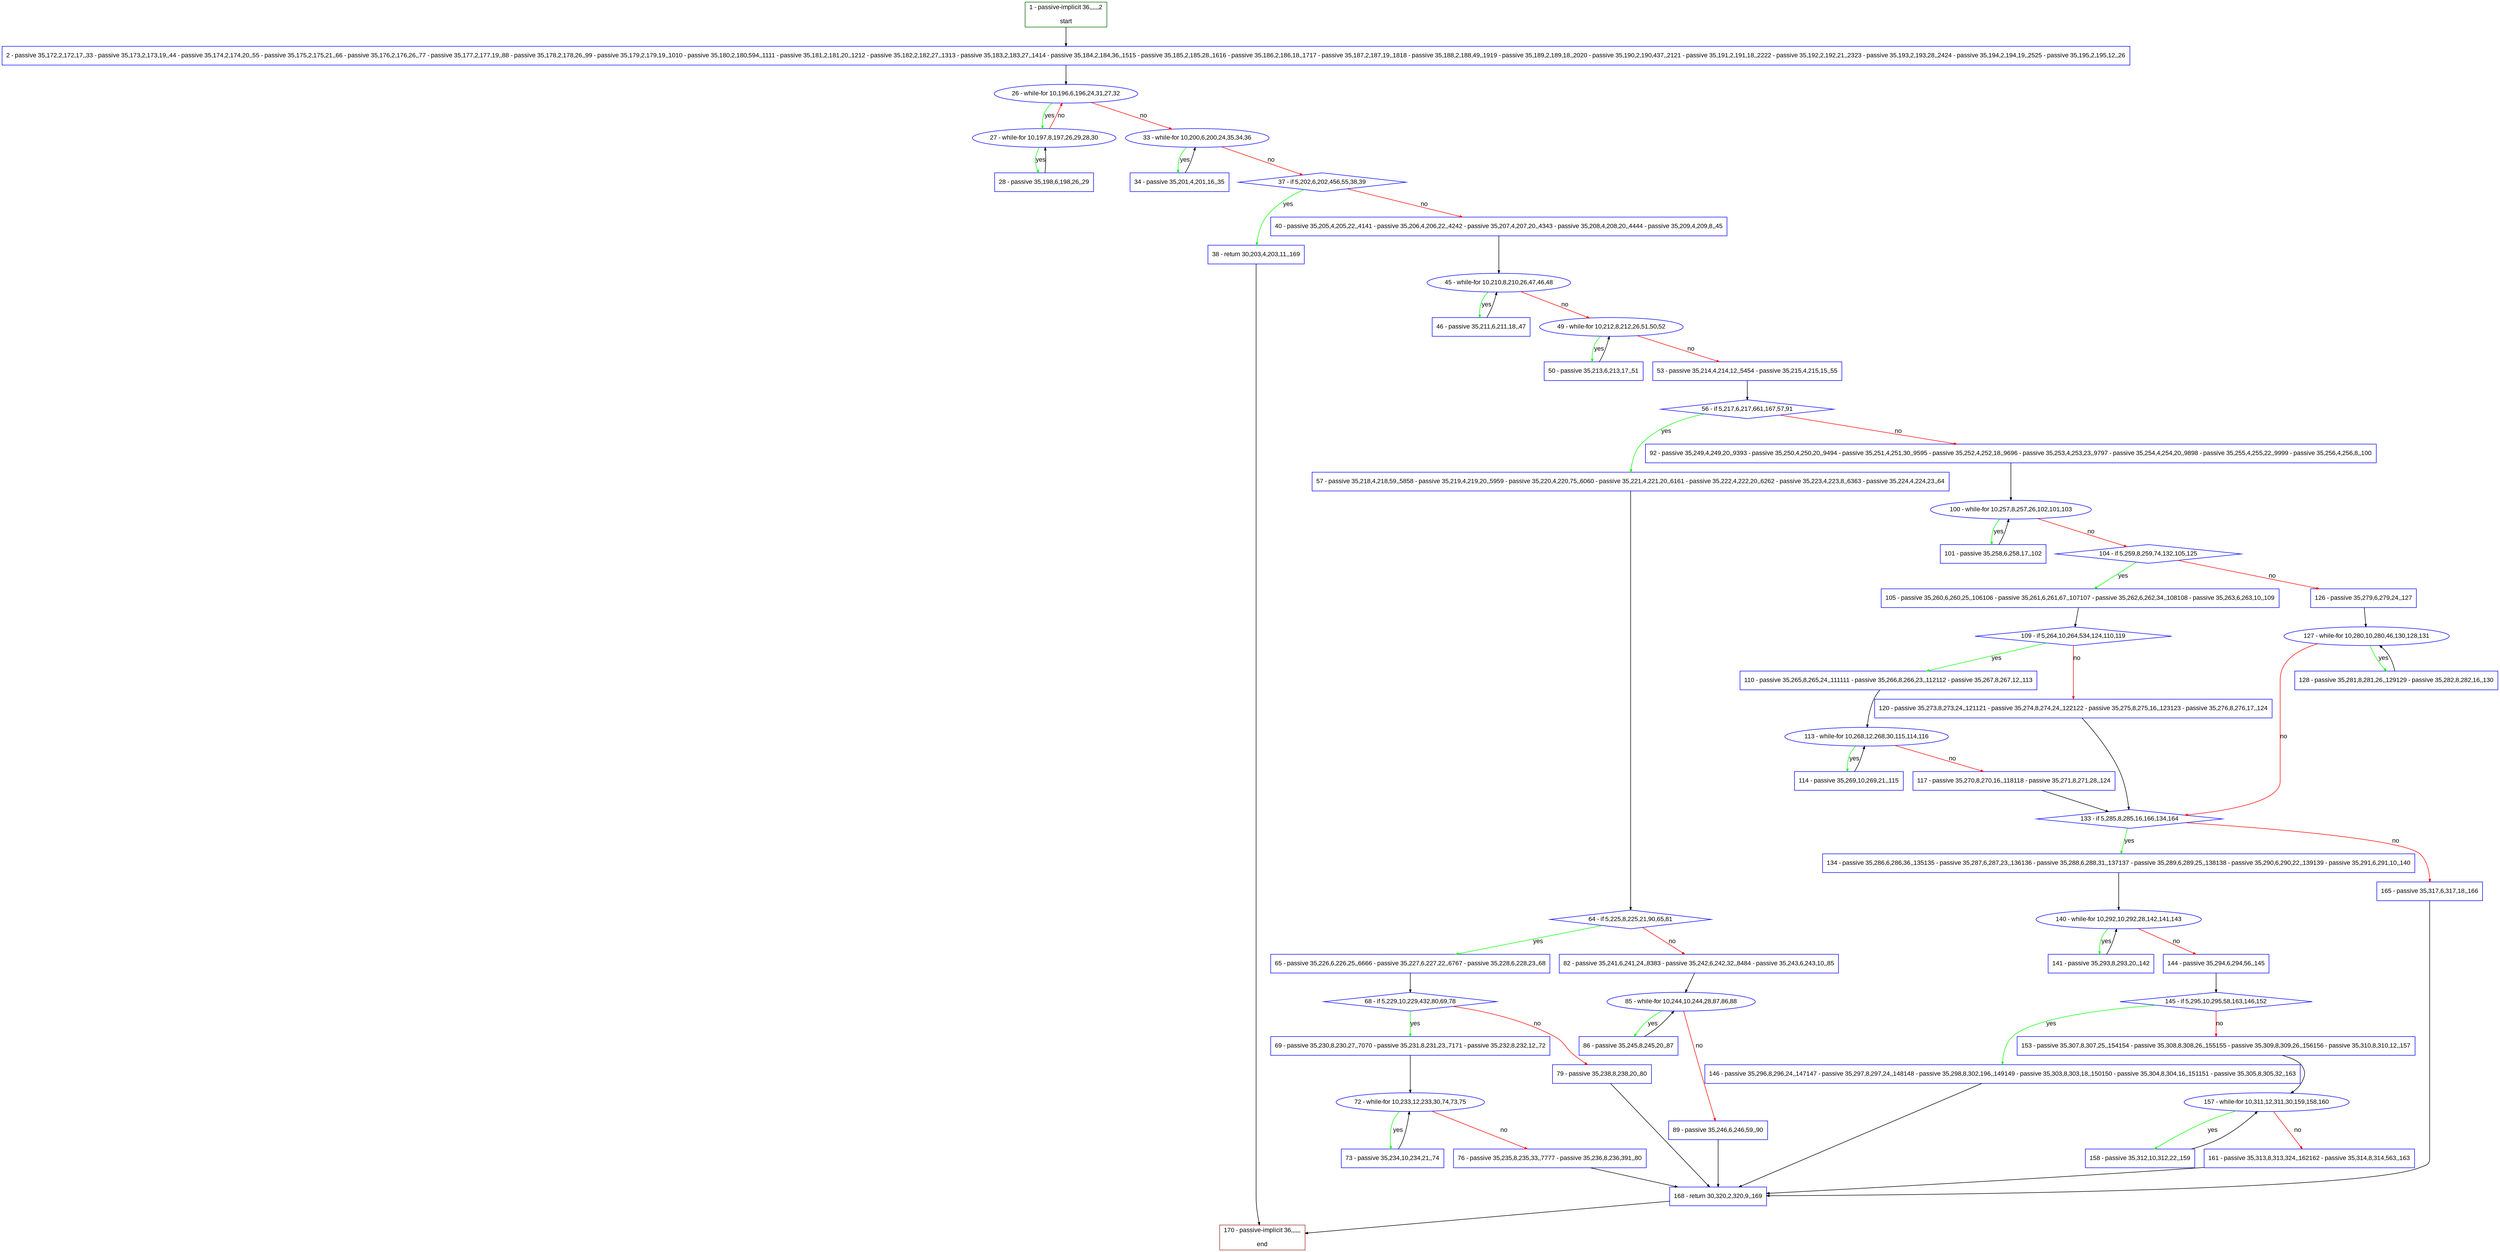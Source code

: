 digraph "" {
  graph [pack="true", label="", fontsize="12", packmode="clust", fontname="Arial", fillcolor="#FFFFCC", bgcolor="white", style="rounded,filled", compound="true"];
  node [node_initialized="no", label="", color="grey", fontsize="12", fillcolor="white", fontname="Arial", style="filled", shape="rectangle", compound="true", fixedsize="false"];
  edge [fontcolor="black", arrowhead="normal", arrowtail="none", arrowsize="0.5", ltail="", label="", color="black", fontsize="12", lhead="", fontname="Arial", dir="forward", compound="true"];
  __N1 [label="2 - passive 35,172,2,172,17,,33 - passive 35,173,2,173,19,,44 - passive 35,174,2,174,20,,55 - passive 35,175,2,175,21,,66 - passive 35,176,2,176,26,,77 - passive 35,177,2,177,19,,88 - passive 35,178,2,178,26,,99 - passive 35,179,2,179,19,,1010 - passive 35,180,2,180,594,,1111 - passive 35,181,2,181,20,,1212 - passive 35,182,2,182,27,,1313 - passive 35,183,2,183,27,,1414 - passive 35,184,2,184,36,,1515 - passive 35,185,2,185,28,,1616 - passive 35,186,2,186,18,,1717 - passive 35,187,2,187,19,,1818 - passive 35,188,2,188,49,,1919 - passive 35,189,2,189,18,,2020 - passive 35,190,2,190,437,,2121 - passive 35,191,2,191,18,,2222 - passive 35,192,2,192,21,,2323 - passive 35,193,2,193,28,,2424 - passive 35,194,2,194,19,,2525 - passive 35,195,2,195,12,,26", color="#0000ff", fillcolor="#ffffff", style="filled", shape="box"];
  __N2 [label="1 - passive-implicit 36,,,,,,2\n\nstart", color="#006400", fillcolor="#ffffff", style="filled", shape="box"];
  __N3 [label="26 - while-for 10,196,6,196,24,31,27,32", color="#0000ff", fillcolor="#ffffff", style="filled", shape="oval"];
  __N4 [label="27 - while-for 10,197,8,197,26,29,28,30", color="#0000ff", fillcolor="#ffffff", style="filled", shape="oval"];
  __N5 [label="33 - while-for 10,200,6,200,24,35,34,36", color="#0000ff", fillcolor="#ffffff", style="filled", shape="oval"];
  __N6 [label="28 - passive 35,198,6,198,26,,29", color="#0000ff", fillcolor="#ffffff", style="filled", shape="box"];
  __N7 [label="34 - passive 35,201,4,201,16,,35", color="#0000ff", fillcolor="#ffffff", style="filled", shape="box"];
  __N8 [label="37 - if 5,202,6,202,456,55,38,39", color="#0000ff", fillcolor="#ffffff", style="filled", shape="diamond"];
  __N9 [label="38 - return 30,203,4,203,11,,169", color="#0000ff", fillcolor="#ffffff", style="filled", shape="box"];
  __N10 [label="40 - passive 35,205,4,205,22,,4141 - passive 35,206,4,206,22,,4242 - passive 35,207,4,207,20,,4343 - passive 35,208,4,208,20,,4444 - passive 35,209,4,209,8,,45", color="#0000ff", fillcolor="#ffffff", style="filled", shape="box"];
  __N11 [label="170 - passive-implicit 36,,,,,,\n\nend", color="#a52a2a", fillcolor="#ffffff", style="filled", shape="box"];
  __N12 [label="45 - while-for 10,210,8,210,26,47,46,48", color="#0000ff", fillcolor="#ffffff", style="filled", shape="oval"];
  __N13 [label="46 - passive 35,211,6,211,18,,47", color="#0000ff", fillcolor="#ffffff", style="filled", shape="box"];
  __N14 [label="49 - while-for 10,212,8,212,26,51,50,52", color="#0000ff", fillcolor="#ffffff", style="filled", shape="oval"];
  __N15 [label="50 - passive 35,213,6,213,17,,51", color="#0000ff", fillcolor="#ffffff", style="filled", shape="box"];
  __N16 [label="53 - passive 35,214,4,214,12,,5454 - passive 35,215,4,215,15,,55", color="#0000ff", fillcolor="#ffffff", style="filled", shape="box"];
  __N17 [label="56 - if 5,217,6,217,661,167,57,91", color="#0000ff", fillcolor="#ffffff", style="filled", shape="diamond"];
  __N18 [label="57 - passive 35,218,4,218,59,,5858 - passive 35,219,4,219,20,,5959 - passive 35,220,4,220,75,,6060 - passive 35,221,4,221,20,,6161 - passive 35,222,4,222,20,,6262 - passive 35,223,4,223,8,,6363 - passive 35,224,4,224,23,,64", color="#0000ff", fillcolor="#ffffff", style="filled", shape="box"];
  __N19 [label="92 - passive 35,249,4,249,20,,9393 - passive 35,250,4,250,20,,9494 - passive 35,251,4,251,30,,9595 - passive 35,252,4,252,18,,9696 - passive 35,253,4,253,23,,9797 - passive 35,254,4,254,20,,9898 - passive 35,255,4,255,22,,9999 - passive 35,256,4,256,8,,100", color="#0000ff", fillcolor="#ffffff", style="filled", shape="box"];
  __N20 [label="64 - if 5,225,8,225,21,90,65,81", color="#0000ff", fillcolor="#ffffff", style="filled", shape="diamond"];
  __N21 [label="65 - passive 35,226,6,226,25,,6666 - passive 35,227,6,227,22,,6767 - passive 35,228,6,228,23,,68", color="#0000ff", fillcolor="#ffffff", style="filled", shape="box"];
  __N22 [label="82 - passive 35,241,6,241,24,,8383 - passive 35,242,6,242,32,,8484 - passive 35,243,6,243,10,,85", color="#0000ff", fillcolor="#ffffff", style="filled", shape="box"];
  __N23 [label="68 - if 5,229,10,229,432,80,69,78", color="#0000ff", fillcolor="#ffffff", style="filled", shape="diamond"];
  __N24 [label="69 - passive 35,230,8,230,27,,7070 - passive 35,231,8,231,23,,7171 - passive 35,232,8,232,12,,72", color="#0000ff", fillcolor="#ffffff", style="filled", shape="box"];
  __N25 [label="79 - passive 35,238,8,238,20,,80", color="#0000ff", fillcolor="#ffffff", style="filled", shape="box"];
  __N26 [label="72 - while-for 10,233,12,233,30,74,73,75", color="#0000ff", fillcolor="#ffffff", style="filled", shape="oval"];
  __N27 [label="73 - passive 35,234,10,234,21,,74", color="#0000ff", fillcolor="#ffffff", style="filled", shape="box"];
  __N28 [label="76 - passive 35,235,8,235,33,,7777 - passive 35,236,8,236,391,,80", color="#0000ff", fillcolor="#ffffff", style="filled", shape="box"];
  __N29 [label="168 - return 30,320,2,320,9,,169", color="#0000ff", fillcolor="#ffffff", style="filled", shape="box"];
  __N30 [label="85 - while-for 10,244,10,244,28,87,86,88", color="#0000ff", fillcolor="#ffffff", style="filled", shape="oval"];
  __N31 [label="86 - passive 35,245,8,245,20,,87", color="#0000ff", fillcolor="#ffffff", style="filled", shape="box"];
  __N32 [label="89 - passive 35,246,6,246,59,,90", color="#0000ff", fillcolor="#ffffff", style="filled", shape="box"];
  __N33 [label="100 - while-for 10,257,8,257,26,102,101,103", color="#0000ff", fillcolor="#ffffff", style="filled", shape="oval"];
  __N34 [label="101 - passive 35,258,6,258,17,,102", color="#0000ff", fillcolor="#ffffff", style="filled", shape="box"];
  __N35 [label="104 - if 5,259,8,259,74,132,105,125", color="#0000ff", fillcolor="#ffffff", style="filled", shape="diamond"];
  __N36 [label="105 - passive 35,260,6,260,25,,106106 - passive 35,261,6,261,67,,107107 - passive 35,262,6,262,34,,108108 - passive 35,263,6,263,10,,109", color="#0000ff", fillcolor="#ffffff", style="filled", shape="box"];
  __N37 [label="126 - passive 35,279,6,279,24,,127", color="#0000ff", fillcolor="#ffffff", style="filled", shape="box"];
  __N38 [label="109 - if 5,264,10,264,534,124,110,119", color="#0000ff", fillcolor="#ffffff", style="filled", shape="diamond"];
  __N39 [label="110 - passive 35,265,8,265,24,,111111 - passive 35,266,8,266,23,,112112 - passive 35,267,8,267,12,,113", color="#0000ff", fillcolor="#ffffff", style="filled", shape="box"];
  __N40 [label="120 - passive 35,273,8,273,24,,121121 - passive 35,274,8,274,24,,122122 - passive 35,275,8,275,16,,123123 - passive 35,276,8,276,17,,124", color="#0000ff", fillcolor="#ffffff", style="filled", shape="box"];
  __N41 [label="113 - while-for 10,268,12,268,30,115,114,116", color="#0000ff", fillcolor="#ffffff", style="filled", shape="oval"];
  __N42 [label="114 - passive 35,269,10,269,21,,115", color="#0000ff", fillcolor="#ffffff", style="filled", shape="box"];
  __N43 [label="117 - passive 35,270,8,270,16,,118118 - passive 35,271,8,271,28,,124", color="#0000ff", fillcolor="#ffffff", style="filled", shape="box"];
  __N44 [label="133 - if 5,285,8,285,16,166,134,164", color="#0000ff", fillcolor="#ffffff", style="filled", shape="diamond"];
  __N45 [label="127 - while-for 10,280,10,280,46,130,128,131", color="#0000ff", fillcolor="#ffffff", style="filled", shape="oval"];
  __N46 [label="128 - passive 35,281,8,281,26,,129129 - passive 35,282,8,282,16,,130", color="#0000ff", fillcolor="#ffffff", style="filled", shape="box"];
  __N47 [label="134 - passive 35,286,6,286,36,,135135 - passive 35,287,6,287,23,,136136 - passive 35,288,6,288,31,,137137 - passive 35,289,6,289,25,,138138 - passive 35,290,6,290,22,,139139 - passive 35,291,6,291,10,,140", color="#0000ff", fillcolor="#ffffff", style="filled", shape="box"];
  __N48 [label="165 - passive 35,317,6,317,18,,166", color="#0000ff", fillcolor="#ffffff", style="filled", shape="box"];
  __N49 [label="140 - while-for 10,292,10,292,28,142,141,143", color="#0000ff", fillcolor="#ffffff", style="filled", shape="oval"];
  __N50 [label="141 - passive 35,293,8,293,20,,142", color="#0000ff", fillcolor="#ffffff", style="filled", shape="box"];
  __N51 [label="144 - passive 35,294,6,294,56,,145", color="#0000ff", fillcolor="#ffffff", style="filled", shape="box"];
  __N52 [label="145 - if 5,295,10,295,58,163,146,152", color="#0000ff", fillcolor="#ffffff", style="filled", shape="diamond"];
  __N53 [label="146 - passive 35,296,8,296,24,,147147 - passive 35,297,8,297,24,,148148 - passive 35,298,8,302,196,,149149 - passive 35,303,8,303,18,,150150 - passive 35,304,8,304,16,,151151 - passive 35,305,8,305,32,,163", color="#0000ff", fillcolor="#ffffff", style="filled", shape="box"];
  __N54 [label="153 - passive 35,307,8,307,25,,154154 - passive 35,308,8,308,26,,155155 - passive 35,309,8,309,26,,156156 - passive 35,310,8,310,12,,157", color="#0000ff", fillcolor="#ffffff", style="filled", shape="box"];
  __N55 [label="157 - while-for 10,311,12,311,30,159,158,160", color="#0000ff", fillcolor="#ffffff", style="filled", shape="oval"];
  __N56 [label="158 - passive 35,312,10,312,22,,159", color="#0000ff", fillcolor="#ffffff", style="filled", shape="box"];
  __N57 [label="161 - passive 35,313,8,313,324,,162162 - passive 35,314,8,314,563,,163", color="#0000ff", fillcolor="#ffffff", style="filled", shape="box"];
  __N2 -> __N1 [arrowhead="normal", arrowtail="none", color="#000000", label="", dir="forward"];
  __N1 -> __N3 [arrowhead="normal", arrowtail="none", color="#000000", label="", dir="forward"];
  __N3 -> __N4 [arrowhead="normal", arrowtail="none", color="#00ff00", label="yes", dir="forward"];
  __N4 -> __N3 [arrowhead="normal", arrowtail="none", color="#ff0000", label="no", dir="forward"];
  __N3 -> __N5 [arrowhead="normal", arrowtail="none", color="#ff0000", label="no", dir="forward"];
  __N4 -> __N6 [arrowhead="normal", arrowtail="none", color="#00ff00", label="yes", dir="forward"];
  __N6 -> __N4 [arrowhead="normal", arrowtail="none", color="#000000", label="", dir="forward"];
  __N5 -> __N7 [arrowhead="normal", arrowtail="none", color="#00ff00", label="yes", dir="forward"];
  __N7 -> __N5 [arrowhead="normal", arrowtail="none", color="#000000", label="", dir="forward"];
  __N5 -> __N8 [arrowhead="normal", arrowtail="none", color="#ff0000", label="no", dir="forward"];
  __N8 -> __N9 [arrowhead="normal", arrowtail="none", color="#00ff00", label="yes", dir="forward"];
  __N8 -> __N10 [arrowhead="normal", arrowtail="none", color="#ff0000", label="no", dir="forward"];
  __N9 -> __N11 [arrowhead="normal", arrowtail="none", color="#000000", label="", dir="forward"];
  __N10 -> __N12 [arrowhead="normal", arrowtail="none", color="#000000", label="", dir="forward"];
  __N12 -> __N13 [arrowhead="normal", arrowtail="none", color="#00ff00", label="yes", dir="forward"];
  __N13 -> __N12 [arrowhead="normal", arrowtail="none", color="#000000", label="", dir="forward"];
  __N12 -> __N14 [arrowhead="normal", arrowtail="none", color="#ff0000", label="no", dir="forward"];
  __N14 -> __N15 [arrowhead="normal", arrowtail="none", color="#00ff00", label="yes", dir="forward"];
  __N15 -> __N14 [arrowhead="normal", arrowtail="none", color="#000000", label="", dir="forward"];
  __N14 -> __N16 [arrowhead="normal", arrowtail="none", color="#ff0000", label="no", dir="forward"];
  __N16 -> __N17 [arrowhead="normal", arrowtail="none", color="#000000", label="", dir="forward"];
  __N17 -> __N18 [arrowhead="normal", arrowtail="none", color="#00ff00", label="yes", dir="forward"];
  __N17 -> __N19 [arrowhead="normal", arrowtail="none", color="#ff0000", label="no", dir="forward"];
  __N18 -> __N20 [arrowhead="normal", arrowtail="none", color="#000000", label="", dir="forward"];
  __N20 -> __N21 [arrowhead="normal", arrowtail="none", color="#00ff00", label="yes", dir="forward"];
  __N20 -> __N22 [arrowhead="normal", arrowtail="none", color="#ff0000", label="no", dir="forward"];
  __N21 -> __N23 [arrowhead="normal", arrowtail="none", color="#000000", label="", dir="forward"];
  __N23 -> __N24 [arrowhead="normal", arrowtail="none", color="#00ff00", label="yes", dir="forward"];
  __N23 -> __N25 [arrowhead="normal", arrowtail="none", color="#ff0000", label="no", dir="forward"];
  __N24 -> __N26 [arrowhead="normal", arrowtail="none", color="#000000", label="", dir="forward"];
  __N26 -> __N27 [arrowhead="normal", arrowtail="none", color="#00ff00", label="yes", dir="forward"];
  __N27 -> __N26 [arrowhead="normal", arrowtail="none", color="#000000", label="", dir="forward"];
  __N26 -> __N28 [arrowhead="normal", arrowtail="none", color="#ff0000", label="no", dir="forward"];
  __N28 -> __N29 [arrowhead="normal", arrowtail="none", color="#000000", label="", dir="forward"];
  __N25 -> __N29 [arrowhead="normal", arrowtail="none", color="#000000", label="", dir="forward"];
  __N22 -> __N30 [arrowhead="normal", arrowtail="none", color="#000000", label="", dir="forward"];
  __N30 -> __N31 [arrowhead="normal", arrowtail="none", color="#00ff00", label="yes", dir="forward"];
  __N31 -> __N30 [arrowhead="normal", arrowtail="none", color="#000000", label="", dir="forward"];
  __N30 -> __N32 [arrowhead="normal", arrowtail="none", color="#ff0000", label="no", dir="forward"];
  __N32 -> __N29 [arrowhead="normal", arrowtail="none", color="#000000", label="", dir="forward"];
  __N19 -> __N33 [arrowhead="normal", arrowtail="none", color="#000000", label="", dir="forward"];
  __N33 -> __N34 [arrowhead="normal", arrowtail="none", color="#00ff00", label="yes", dir="forward"];
  __N34 -> __N33 [arrowhead="normal", arrowtail="none", color="#000000", label="", dir="forward"];
  __N33 -> __N35 [arrowhead="normal", arrowtail="none", color="#ff0000", label="no", dir="forward"];
  __N35 -> __N36 [arrowhead="normal", arrowtail="none", color="#00ff00", label="yes", dir="forward"];
  __N35 -> __N37 [arrowhead="normal", arrowtail="none", color="#ff0000", label="no", dir="forward"];
  __N36 -> __N38 [arrowhead="normal", arrowtail="none", color="#000000", label="", dir="forward"];
  __N38 -> __N39 [arrowhead="normal", arrowtail="none", color="#00ff00", label="yes", dir="forward"];
  __N38 -> __N40 [arrowhead="normal", arrowtail="none", color="#ff0000", label="no", dir="forward"];
  __N39 -> __N41 [arrowhead="normal", arrowtail="none", color="#000000", label="", dir="forward"];
  __N41 -> __N42 [arrowhead="normal", arrowtail="none", color="#00ff00", label="yes", dir="forward"];
  __N42 -> __N41 [arrowhead="normal", arrowtail="none", color="#000000", label="", dir="forward"];
  __N41 -> __N43 [arrowhead="normal", arrowtail="none", color="#ff0000", label="no", dir="forward"];
  __N43 -> __N44 [arrowhead="normal", arrowtail="none", color="#000000", label="", dir="forward"];
  __N40 -> __N44 [arrowhead="normal", arrowtail="none", color="#000000", label="", dir="forward"];
  __N37 -> __N45 [arrowhead="normal", arrowtail="none", color="#000000", label="", dir="forward"];
  __N45 -> __N46 [arrowhead="normal", arrowtail="none", color="#00ff00", label="yes", dir="forward"];
  __N46 -> __N45 [arrowhead="normal", arrowtail="none", color="#000000", label="", dir="forward"];
  __N45 -> __N44 [arrowhead="normal", arrowtail="none", color="#ff0000", label="no", dir="forward"];
  __N44 -> __N47 [arrowhead="normal", arrowtail="none", color="#00ff00", label="yes", dir="forward"];
  __N44 -> __N48 [arrowhead="normal", arrowtail="none", color="#ff0000", label="no", dir="forward"];
  __N47 -> __N49 [arrowhead="normal", arrowtail="none", color="#000000", label="", dir="forward"];
  __N49 -> __N50 [arrowhead="normal", arrowtail="none", color="#00ff00", label="yes", dir="forward"];
  __N50 -> __N49 [arrowhead="normal", arrowtail="none", color="#000000", label="", dir="forward"];
  __N49 -> __N51 [arrowhead="normal", arrowtail="none", color="#ff0000", label="no", dir="forward"];
  __N51 -> __N52 [arrowhead="normal", arrowtail="none", color="#000000", label="", dir="forward"];
  __N52 -> __N53 [arrowhead="normal", arrowtail="none", color="#00ff00", label="yes", dir="forward"];
  __N52 -> __N54 [arrowhead="normal", arrowtail="none", color="#ff0000", label="no", dir="forward"];
  __N53 -> __N29 [arrowhead="normal", arrowtail="none", color="#000000", label="", dir="forward"];
  __N54 -> __N55 [arrowhead="normal", arrowtail="none", color="#000000", label="", dir="forward"];
  __N55 -> __N56 [arrowhead="normal", arrowtail="none", color="#00ff00", label="yes", dir="forward"];
  __N56 -> __N55 [arrowhead="normal", arrowtail="none", color="#000000", label="", dir="forward"];
  __N55 -> __N57 [arrowhead="normal", arrowtail="none", color="#ff0000", label="no", dir="forward"];
  __N57 -> __N29 [arrowhead="normal", arrowtail="none", color="#000000", label="", dir="forward"];
  __N48 -> __N29 [arrowhead="normal", arrowtail="none", color="#000000", label="", dir="forward"];
  __N29 -> __N11 [arrowhead="normal", arrowtail="none", color="#000000", label="", dir="forward"];
}
